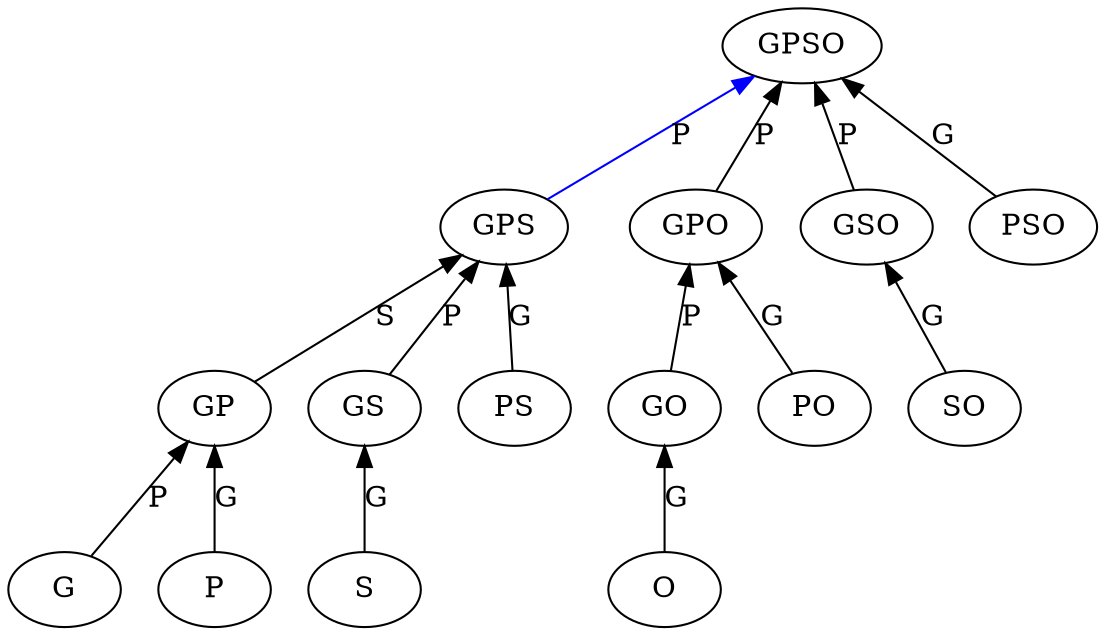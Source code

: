digraph PAZRAZRA {
    ranksep=equally;
    rankdir=BT;
    ordering=in;
    center=True;
    
    { rank=same G P S O };
    { rank=same GP GS PS GO PO SO };
    { rank=same GPS GPO GSO PSO };
    { rank=same GPSO };
    
    G -> GP [label="P"];
    P -> GP [label="G"];
    S -> GS [label="G"];
    O -> GO [label="G"];
    
    GP -> GPS [label="S"];
    GS -> GPS [label="P"];
    PS -> GPS [label="G"];
    GO -> GPO [label="P"];
    PO -> GPO [label="G"];
    SO -> GSO [label="G"];
    GPS -> GPSO [color = blue, label="P", tePtcolor = blue];
    GPO -> GPSO [label="P"];
    GSO -> GPSO [label="P"];
    PSO -> GPSO [label="G"];
}
